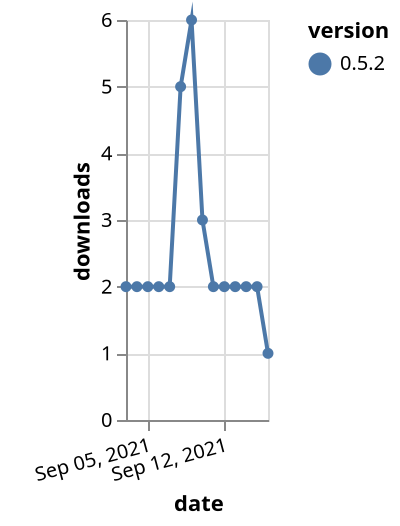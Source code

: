 {"$schema": "https://vega.github.io/schema/vega-lite/v5.json", "description": "A simple bar chart with embedded data.", "data": {"values": [{"date": "2021-09-03", "total": 3295, "delta": 2, "version": "0.5.2"}, {"date": "2021-09-04", "total": 3297, "delta": 2, "version": "0.5.2"}, {"date": "2021-09-05", "total": 3299, "delta": 2, "version": "0.5.2"}, {"date": "2021-09-06", "total": 3301, "delta": 2, "version": "0.5.2"}, {"date": "2021-09-07", "total": 3303, "delta": 2, "version": "0.5.2"}, {"date": "2021-09-08", "total": 3308, "delta": 5, "version": "0.5.2"}, {"date": "2021-09-09", "total": 3314, "delta": 6, "version": "0.5.2"}, {"date": "2021-09-10", "total": 3317, "delta": 3, "version": "0.5.2"}, {"date": "2021-09-11", "total": 3319, "delta": 2, "version": "0.5.2"}, {"date": "2021-09-12", "total": 3321, "delta": 2, "version": "0.5.2"}, {"date": "2021-09-13", "total": 3323, "delta": 2, "version": "0.5.2"}, {"date": "2021-09-14", "total": 3325, "delta": 2, "version": "0.5.2"}, {"date": "2021-09-15", "total": 3327, "delta": 2, "version": "0.5.2"}, {"date": "2021-09-16", "total": 3328, "delta": 1, "version": "0.5.2"}]}, "width": "container", "mark": {"type": "line", "point": {"filled": true}}, "encoding": {"x": {"field": "date", "type": "temporal", "timeUnit": "yearmonthdate", "title": "date", "axis": {"labelAngle": -15}}, "y": {"field": "delta", "type": "quantitative", "title": "downloads"}, "color": {"field": "version", "type": "nominal"}, "tooltip": {"field": "delta"}}}